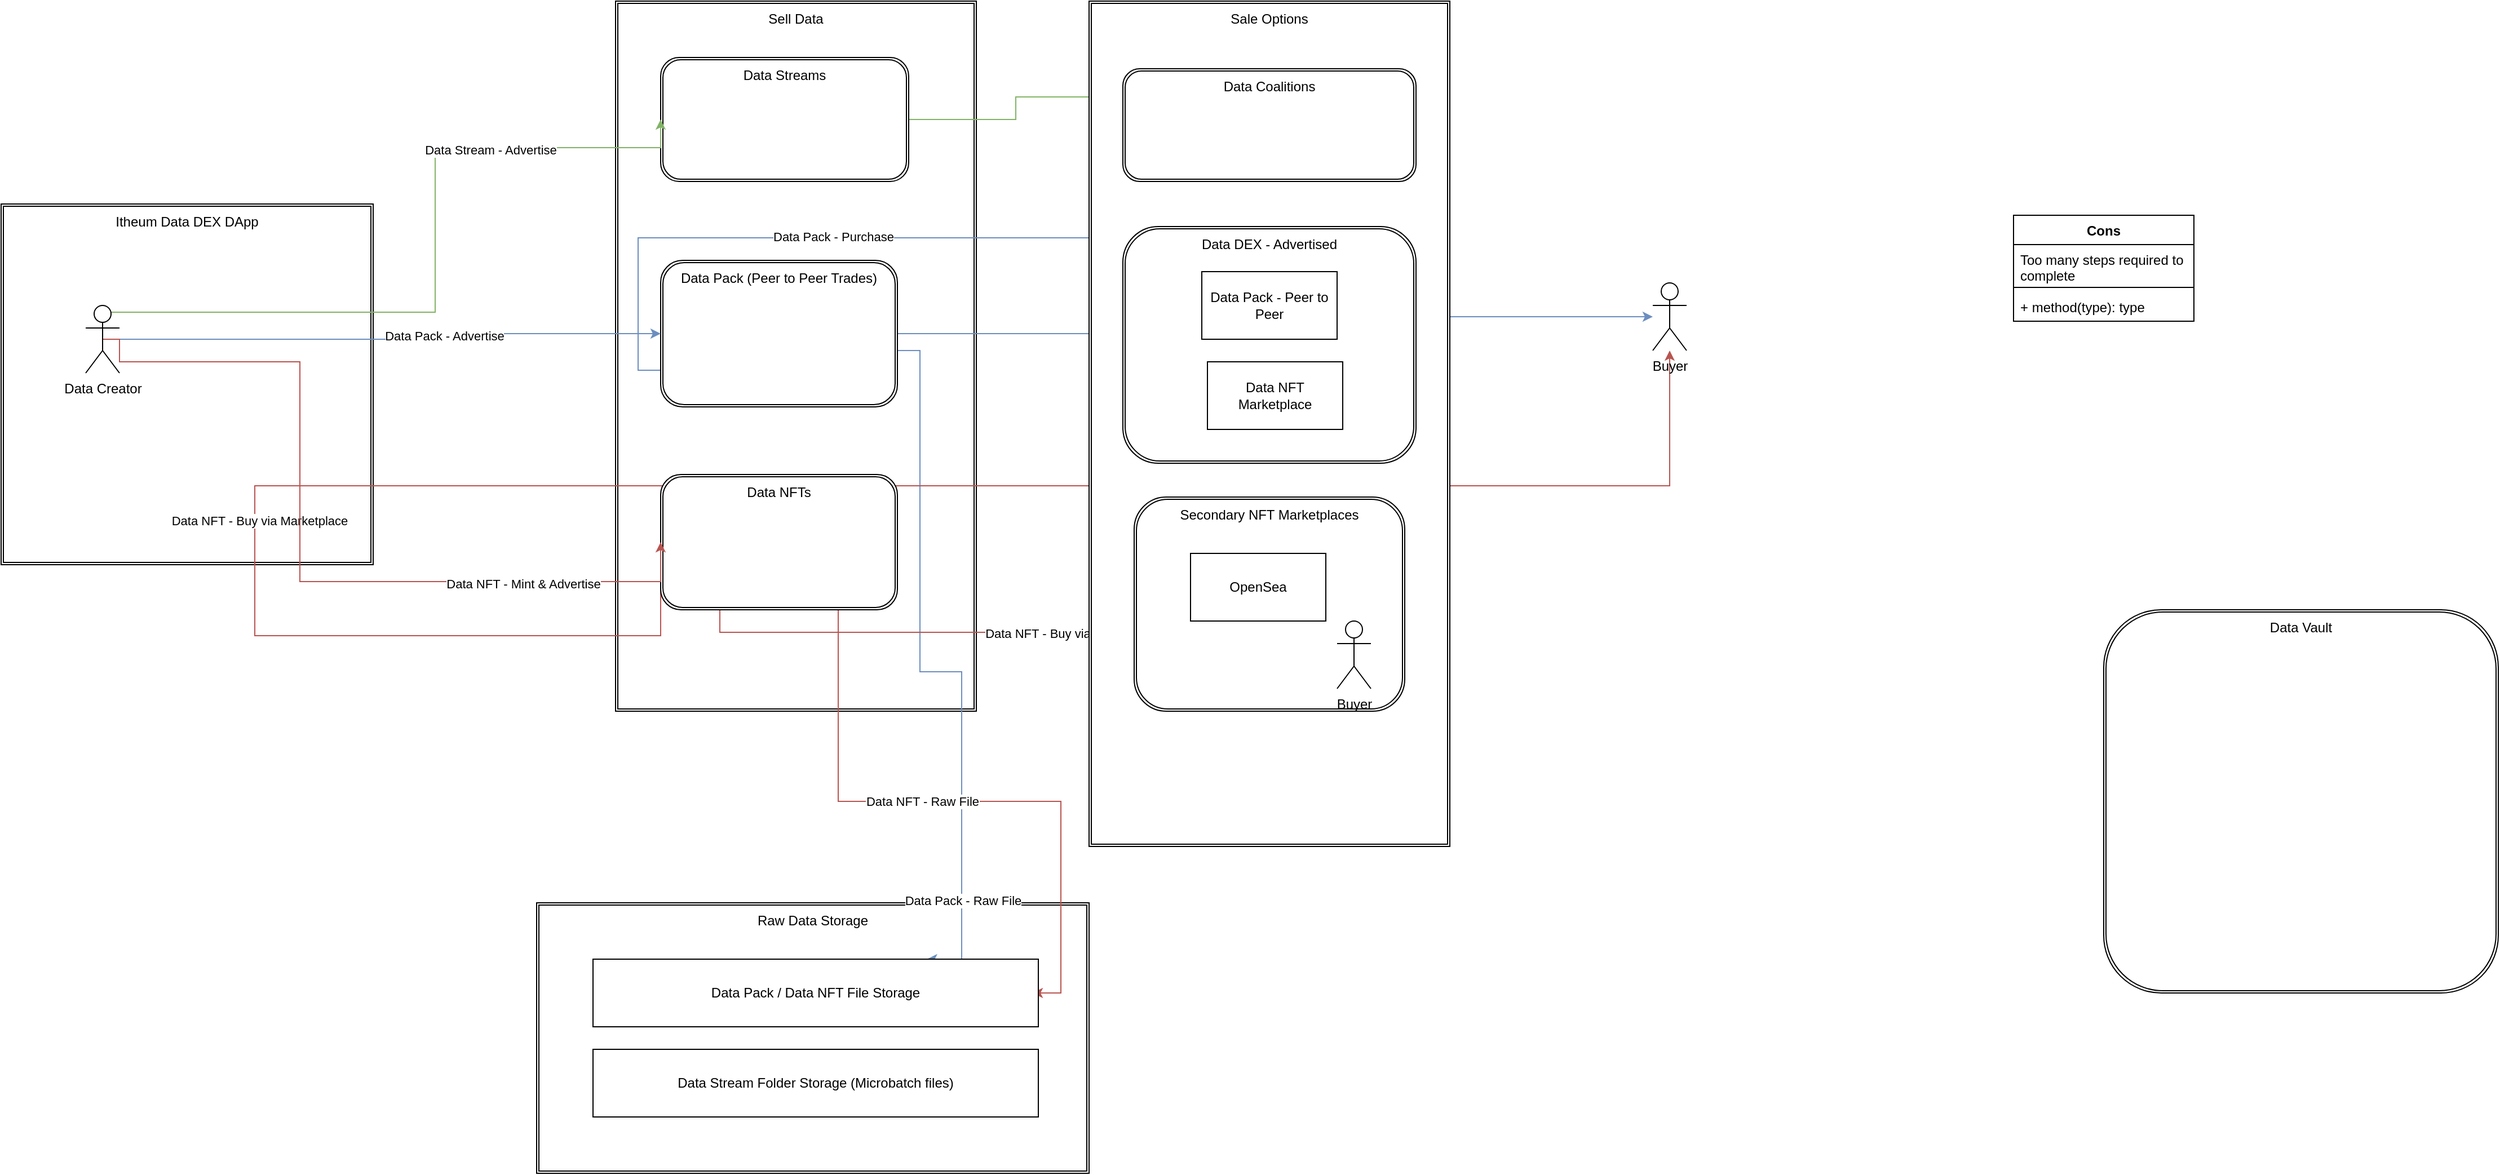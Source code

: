 <mxfile version="14.9.8" type="github">
  <diagram id="NuNeDP4s5AKi3y37Stm7" name="Page-1">
    <mxGraphModel dx="1088" dy="1795" grid="1" gridSize="10" guides="1" tooltips="1" connect="1" arrows="1" fold="1" page="1" pageScale="1" pageWidth="850" pageHeight="1100" math="0" shadow="0">
      <root>
        <mxCell id="0" />
        <mxCell id="1" parent="0" />
        <mxCell id="VyxAzK_4GtYRlAjmE1mU-8" value="Raw Data Storage" style="shape=ext;double=1;rounded=0;whiteSpace=wrap;html=1;verticalAlign=top;" parent="1" vertex="1">
          <mxGeometry x="560" y="660" width="490" height="240" as="geometry" />
        </mxCell>
        <mxCell id="rTZjimPAplINiTkd5XX4-3" value="Sell Data" style="shape=ext;double=1;rounded=0;whiteSpace=wrap;html=1;verticalAlign=top;" parent="1" vertex="1">
          <mxGeometry x="630" y="-140" width="320" height="630" as="geometry" />
        </mxCell>
        <mxCell id="VyxAzK_4GtYRlAjmE1mU-1" value="Data Vault" style="shape=ext;double=1;rounded=1;whiteSpace=wrap;html=1;verticalAlign=top;" parent="1" vertex="1">
          <mxGeometry x="1950" y="400" width="350" height="340" as="geometry" />
        </mxCell>
        <mxCell id="VyxAzK_4GtYRlAjmE1mU-3" value="Itheum Data DEX DApp" style="shape=ext;double=1;rounded=0;whiteSpace=wrap;html=1;verticalAlign=top;" parent="1" vertex="1">
          <mxGeometry x="85" y="40" width="330" height="320" as="geometry" />
        </mxCell>
        <mxCell id="rTZjimPAplINiTkd5XX4-12" style="edgeStyle=orthogonalEdgeStyle;rounded=0;orthogonalLoop=1;jettySize=auto;html=1;exitX=0;exitY=0.75;exitDx=0;exitDy=0;fillColor=#dae8fc;strokeColor=#6c8ebf;" parent="1" source="VyxAzK_4GtYRlAjmE1mU-4" target="rTZjimPAplINiTkd5XX4-8" edge="1">
          <mxGeometry relative="1" as="geometry" />
        </mxCell>
        <mxCell id="rTZjimPAplINiTkd5XX4-14" value="Data Pack - Purchase" style="edgeLabel;html=1;align=center;verticalAlign=middle;resizable=0;points=[];" parent="rTZjimPAplINiTkd5XX4-12" vertex="1" connectable="0">
          <mxGeometry x="-0.44" y="1" relative="1" as="geometry">
            <mxPoint as="offset" />
          </mxGeometry>
        </mxCell>
        <mxCell id="rTZjimPAplINiTkd5XX4-26" value="" style="edgeStyle=orthogonalEdgeStyle;rounded=0;orthogonalLoop=1;jettySize=auto;html=1;fillColor=#dae8fc;strokeColor=#6c8ebf;entryX=0.75;entryY=0;entryDx=0;entryDy=0;" parent="1" source="VyxAzK_4GtYRlAjmE1mU-4" target="rTZjimPAplINiTkd5XX4-30" edge="1">
          <mxGeometry relative="1" as="geometry">
            <mxPoint x="1000" y="580" as="targetPoint" />
            <Array as="points">
              <mxPoint x="900" y="170" />
              <mxPoint x="900" y="455" />
              <mxPoint x="937" y="455" />
            </Array>
          </mxGeometry>
        </mxCell>
        <mxCell id="rTZjimPAplINiTkd5XX4-28" value="Data Pack - Raw File" style="edgeLabel;html=1;align=center;verticalAlign=middle;resizable=0;points=[];" parent="rTZjimPAplINiTkd5XX4-26" vertex="1" connectable="0">
          <mxGeometry x="0.736" y="1" relative="1" as="geometry">
            <mxPoint as="offset" />
          </mxGeometry>
        </mxCell>
        <mxCell id="rTZjimPAplINiTkd5XX4-32" style="edgeStyle=orthogonalEdgeStyle;rounded=0;orthogonalLoop=1;jettySize=auto;html=1;exitX=1;exitY=0.5;exitDx=0;exitDy=0;fillColor=#dae8fc;strokeColor=#6c8ebf;" parent="1" source="VyxAzK_4GtYRlAjmE1mU-4" target="VyxAzK_4GtYRlAjmE1mU-2" edge="1">
          <mxGeometry relative="1" as="geometry" />
        </mxCell>
        <mxCell id="VyxAzK_4GtYRlAjmE1mU-4" value="Data Pack (Peer to Peer Trades)" style="shape=ext;double=1;rounded=1;whiteSpace=wrap;html=1;verticalAlign=top;" parent="1" vertex="1">
          <mxGeometry x="670" y="90" width="210" height="130" as="geometry" />
        </mxCell>
        <mxCell id="rTZjimPAplINiTkd5XX4-21" style="edgeStyle=orthogonalEdgeStyle;rounded=0;orthogonalLoop=1;jettySize=auto;html=1;exitX=0;exitY=0.75;exitDx=0;exitDy=0;fillColor=#f8cecc;strokeColor=#b85450;" parent="1" source="VyxAzK_4GtYRlAjmE1mU-5" target="rTZjimPAplINiTkd5XX4-8" edge="1">
          <mxGeometry relative="1" as="geometry">
            <Array as="points">
              <mxPoint x="310" y="423" />
              <mxPoint x="310" y="290" />
            </Array>
          </mxGeometry>
        </mxCell>
        <mxCell id="rTZjimPAplINiTkd5XX4-22" value="Data NFT - Buy via Marketplace" style="edgeLabel;html=1;align=center;verticalAlign=middle;resizable=0;points=[];" parent="rTZjimPAplINiTkd5XX4-21" vertex="1" connectable="0">
          <mxGeometry x="-0.464" y="-4" relative="1" as="geometry">
            <mxPoint as="offset" />
          </mxGeometry>
        </mxCell>
        <mxCell id="rTZjimPAplINiTkd5XX4-24" style="edgeStyle=orthogonalEdgeStyle;rounded=0;orthogonalLoop=1;jettySize=auto;html=1;exitX=0.25;exitY=1;exitDx=0;exitDy=0;fillColor=#f8cecc;strokeColor=#b85450;" parent="1" source="VyxAzK_4GtYRlAjmE1mU-5" target="rTZjimPAplINiTkd5XX4-20" edge="1">
          <mxGeometry relative="1" as="geometry" />
        </mxCell>
        <mxCell id="rTZjimPAplINiTkd5XX4-25" value="Data NFT - Buy via OpenSea" style="edgeLabel;html=1;align=center;verticalAlign=middle;resizable=0;points=[];" parent="rTZjimPAplINiTkd5XX4-24" vertex="1" connectable="0">
          <mxGeometry x="0.032" y="-1" relative="1" as="geometry">
            <mxPoint as="offset" />
          </mxGeometry>
        </mxCell>
        <mxCell id="rTZjimPAplINiTkd5XX4-27" style="edgeStyle=orthogonalEdgeStyle;rounded=0;orthogonalLoop=1;jettySize=auto;html=1;exitX=0.75;exitY=1;exitDx=0;exitDy=0;fillColor=#f8cecc;strokeColor=#b85450;" parent="1" source="VyxAzK_4GtYRlAjmE1mU-5" edge="1">
          <mxGeometry relative="1" as="geometry">
            <mxPoint x="1000" y="740" as="targetPoint" />
            <Array as="points">
              <mxPoint x="828" y="570" />
              <mxPoint x="1025" y="570" />
            </Array>
          </mxGeometry>
        </mxCell>
        <mxCell id="rTZjimPAplINiTkd5XX4-29" value="Data NFT - Raw File" style="edgeLabel;html=1;align=center;verticalAlign=middle;resizable=0;points=[];" parent="rTZjimPAplINiTkd5XX4-27" vertex="1" connectable="0">
          <mxGeometry x="-0.133" relative="1" as="geometry">
            <mxPoint as="offset" />
          </mxGeometry>
        </mxCell>
        <mxCell id="VyxAzK_4GtYRlAjmE1mU-5" value="Data NFTs" style="shape=ext;double=1;rounded=1;whiteSpace=wrap;html=1;verticalAlign=top;" parent="1" vertex="1">
          <mxGeometry x="670" y="280" width="210" height="120" as="geometry" />
        </mxCell>
        <mxCell id="VyxAzK_4GtYRlAjmE1mU-12" value="Cons" style="swimlane;fontStyle=1;align=center;verticalAlign=top;childLayout=stackLayout;horizontal=1;startSize=26;horizontalStack=0;resizeParent=1;resizeParentMax=0;resizeLast=0;collapsible=1;marginBottom=0;" parent="1" vertex="1">
          <mxGeometry x="1870" y="50" width="160" height="94" as="geometry">
            <mxRectangle x="540" y="430" width="60" height="26" as="alternateBounds" />
          </mxGeometry>
        </mxCell>
        <mxCell id="VyxAzK_4GtYRlAjmE1mU-13" value="Too many steps required to complete " style="text;strokeColor=none;fillColor=none;align=left;verticalAlign=top;spacingLeft=4;spacingRight=4;overflow=hidden;rotatable=0;points=[[0,0.5],[1,0.5]];portConstraint=eastwest;whiteSpace=wrap;" parent="VyxAzK_4GtYRlAjmE1mU-12" vertex="1">
          <mxGeometry y="26" width="160" height="34" as="geometry" />
        </mxCell>
        <mxCell id="VyxAzK_4GtYRlAjmE1mU-14" value="" style="line;strokeWidth=1;fillColor=none;align=left;verticalAlign=middle;spacingTop=-1;spacingLeft=3;spacingRight=3;rotatable=0;labelPosition=right;points=[];portConstraint=eastwest;" parent="VyxAzK_4GtYRlAjmE1mU-12" vertex="1">
          <mxGeometry y="60" width="160" height="8" as="geometry" />
        </mxCell>
        <mxCell id="VyxAzK_4GtYRlAjmE1mU-15" value="+ method(type): type" style="text;strokeColor=none;fillColor=none;align=left;verticalAlign=top;spacingLeft=4;spacingRight=4;overflow=hidden;rotatable=0;points=[[0,0.5],[1,0.5]];portConstraint=eastwest;" parent="VyxAzK_4GtYRlAjmE1mU-12" vertex="1">
          <mxGeometry y="68" width="160" height="26" as="geometry" />
        </mxCell>
        <mxCell id="rTZjimPAplINiTkd5XX4-33" style="edgeStyle=orthogonalEdgeStyle;rounded=0;orthogonalLoop=1;jettySize=auto;html=1;exitX=1;exitY=0.5;exitDx=0;exitDy=0;entryX=0;entryY=0.25;entryDx=0;entryDy=0;fillColor=#d5e8d4;strokeColor=#82b366;" parent="1" source="rTZjimPAplINiTkd5XX4-2" target="VyxAzK_4GtYRlAjmE1mU-2" edge="1">
          <mxGeometry relative="1" as="geometry" />
        </mxCell>
        <mxCell id="rTZjimPAplINiTkd5XX4-2" value="Data Streams" style="shape=ext;double=1;rounded=1;whiteSpace=wrap;html=1;verticalAlign=top;" parent="1" vertex="1">
          <mxGeometry x="670" y="-90" width="220" height="110" as="geometry" />
        </mxCell>
        <mxCell id="rTZjimPAplINiTkd5XX4-10" style="edgeStyle=orthogonalEdgeStyle;rounded=0;orthogonalLoop=1;jettySize=auto;html=1;exitX=0.5;exitY=0.5;exitDx=0;exitDy=0;exitPerimeter=0;entryX=0;entryY=0.5;entryDx=0;entryDy=0;fillColor=#dae8fc;strokeColor=#6c8ebf;" parent="1" source="rTZjimPAplINiTkd5XX4-4" target="VyxAzK_4GtYRlAjmE1mU-4" edge="1">
          <mxGeometry relative="1" as="geometry" />
        </mxCell>
        <mxCell id="rTZjimPAplINiTkd5XX4-13" value="Data Pack - Advertise" style="edgeLabel;html=1;align=center;verticalAlign=middle;resizable=0;points=[];" parent="rTZjimPAplINiTkd5XX4-10" vertex="1" connectable="0">
          <mxGeometry x="0.23" y="-2" relative="1" as="geometry">
            <mxPoint as="offset" />
          </mxGeometry>
        </mxCell>
        <mxCell id="rTZjimPAplINiTkd5XX4-15" style="edgeStyle=orthogonalEdgeStyle;rounded=0;orthogonalLoop=1;jettySize=auto;html=1;exitX=0.5;exitY=0.5;exitDx=0;exitDy=0;exitPerimeter=0;entryX=0;entryY=0.5;entryDx=0;entryDy=0;fillColor=#f8cecc;strokeColor=#b85450;" parent="1" source="rTZjimPAplINiTkd5XX4-4" target="VyxAzK_4GtYRlAjmE1mU-5" edge="1">
          <mxGeometry relative="1" as="geometry">
            <Array as="points">
              <mxPoint x="190" y="160" />
              <mxPoint x="190" y="180" />
              <mxPoint x="350" y="180" />
              <mxPoint x="350" y="375" />
            </Array>
          </mxGeometry>
        </mxCell>
        <mxCell id="rTZjimPAplINiTkd5XX4-16" value="Data NFT - Mint &amp;amp; Advertise" style="edgeLabel;html=1;align=center;verticalAlign=middle;resizable=0;points=[];" parent="rTZjimPAplINiTkd5XX4-15" vertex="1" connectable="0">
          <mxGeometry x="0.577" y="-2" relative="1" as="geometry">
            <mxPoint as="offset" />
          </mxGeometry>
        </mxCell>
        <mxCell id="rTZjimPAplINiTkd5XX4-34" style="edgeStyle=orthogonalEdgeStyle;rounded=0;orthogonalLoop=1;jettySize=auto;html=1;exitX=0.75;exitY=0.1;exitDx=0;exitDy=0;exitPerimeter=0;entryX=0;entryY=0.5;entryDx=0;entryDy=0;fillColor=#d5e8d4;strokeColor=#82b366;" parent="1" source="rTZjimPAplINiTkd5XX4-4" target="rTZjimPAplINiTkd5XX4-2" edge="1">
          <mxGeometry relative="1" as="geometry">
            <Array as="points">
              <mxPoint x="470" y="136" />
              <mxPoint x="470" y="-10" />
            </Array>
          </mxGeometry>
        </mxCell>
        <mxCell id="rTZjimPAplINiTkd5XX4-35" value="Data Stream - Advertise" style="edgeLabel;html=1;align=center;verticalAlign=middle;resizable=0;points=[];" parent="rTZjimPAplINiTkd5XX4-34" vertex="1" connectable="0">
          <mxGeometry x="0.466" y="-2" relative="1" as="geometry">
            <mxPoint as="offset" />
          </mxGeometry>
        </mxCell>
        <mxCell id="rTZjimPAplINiTkd5XX4-4" value="Data Creator" style="shape=umlActor;verticalLabelPosition=bottom;verticalAlign=top;html=1;outlineConnect=0;" parent="1" vertex="1">
          <mxGeometry x="160" y="130" width="30" height="60" as="geometry" />
        </mxCell>
        <mxCell id="rTZjimPAplINiTkd5XX4-8" value="Buyer" style="shape=umlActor;verticalLabelPosition=bottom;verticalAlign=top;html=1;outlineConnect=0;" parent="1" vertex="1">
          <mxGeometry x="1550" y="110" width="30" height="60" as="geometry" />
        </mxCell>
        <mxCell id="rTZjimPAplINiTkd5XX4-30" value="Data Pack / Data NFT File Storage" style="rounded=0;whiteSpace=wrap;html=1;" parent="1" vertex="1">
          <mxGeometry x="610" y="710" width="395" height="60" as="geometry" />
        </mxCell>
        <mxCell id="rTZjimPAplINiTkd5XX4-31" value="Data Stream Folder Storage (Microbatch files)" style="rounded=0;whiteSpace=wrap;html=1;" parent="1" vertex="1">
          <mxGeometry x="610" y="790" width="395" height="60" as="geometry" />
        </mxCell>
        <mxCell id="rTZjimPAplINiTkd5XX4-36" value="Sale Options" style="shape=ext;double=1;rounded=0;whiteSpace=wrap;html=1;verticalAlign=top;" parent="1" vertex="1">
          <mxGeometry x="1050" y="-140" width="320" height="750" as="geometry" />
        </mxCell>
        <mxCell id="VyxAzK_4GtYRlAjmE1mU-2" value="Data Coalitions" style="shape=ext;double=1;rounded=1;whiteSpace=wrap;html=1;verticalAlign=top;" parent="1" vertex="1">
          <mxGeometry x="1080" y="-80" width="260" height="100" as="geometry" />
        </mxCell>
        <mxCell id="rTZjimPAplINiTkd5XX4-38" value="Data DEX - Advertised" style="shape=ext;double=1;rounded=1;whiteSpace=wrap;html=1;verticalAlign=top;" parent="1" vertex="1">
          <mxGeometry x="1080" y="60" width="260" height="210" as="geometry" />
        </mxCell>
        <mxCell id="rTZjimPAplINiTkd5XX4-39" value="Data Pack - Peer to Peer" style="rounded=0;whiteSpace=wrap;html=1;" parent="1" vertex="1">
          <mxGeometry x="1150" y="100" width="120" height="60" as="geometry" />
        </mxCell>
        <mxCell id="rTZjimPAplINiTkd5XX4-40" value="Data NFT Marketplace" style="rounded=0;whiteSpace=wrap;html=1;" parent="1" vertex="1">
          <mxGeometry x="1155" y="180" width="120" height="60" as="geometry" />
        </mxCell>
        <mxCell id="rTZjimPAplINiTkd5XX4-17" value="Secondary NFT Marketplaces" style="shape=ext;double=1;rounded=1;whiteSpace=wrap;html=1;verticalAlign=top;" parent="1" vertex="1">
          <mxGeometry x="1090" y="300" width="240" height="190" as="geometry" />
        </mxCell>
        <mxCell id="rTZjimPAplINiTkd5XX4-19" value="OpenSea" style="rounded=0;whiteSpace=wrap;html=1;" parent="1" vertex="1">
          <mxGeometry x="1140" y="350" width="120" height="60" as="geometry" />
        </mxCell>
        <mxCell id="rTZjimPAplINiTkd5XX4-20" value="Buyer" style="shape=umlActor;verticalLabelPosition=bottom;verticalAlign=top;html=1;outlineConnect=0;" parent="1" vertex="1">
          <mxGeometry x="1270" y="410" width="30" height="60" as="geometry" />
        </mxCell>
      </root>
    </mxGraphModel>
  </diagram>
</mxfile>
